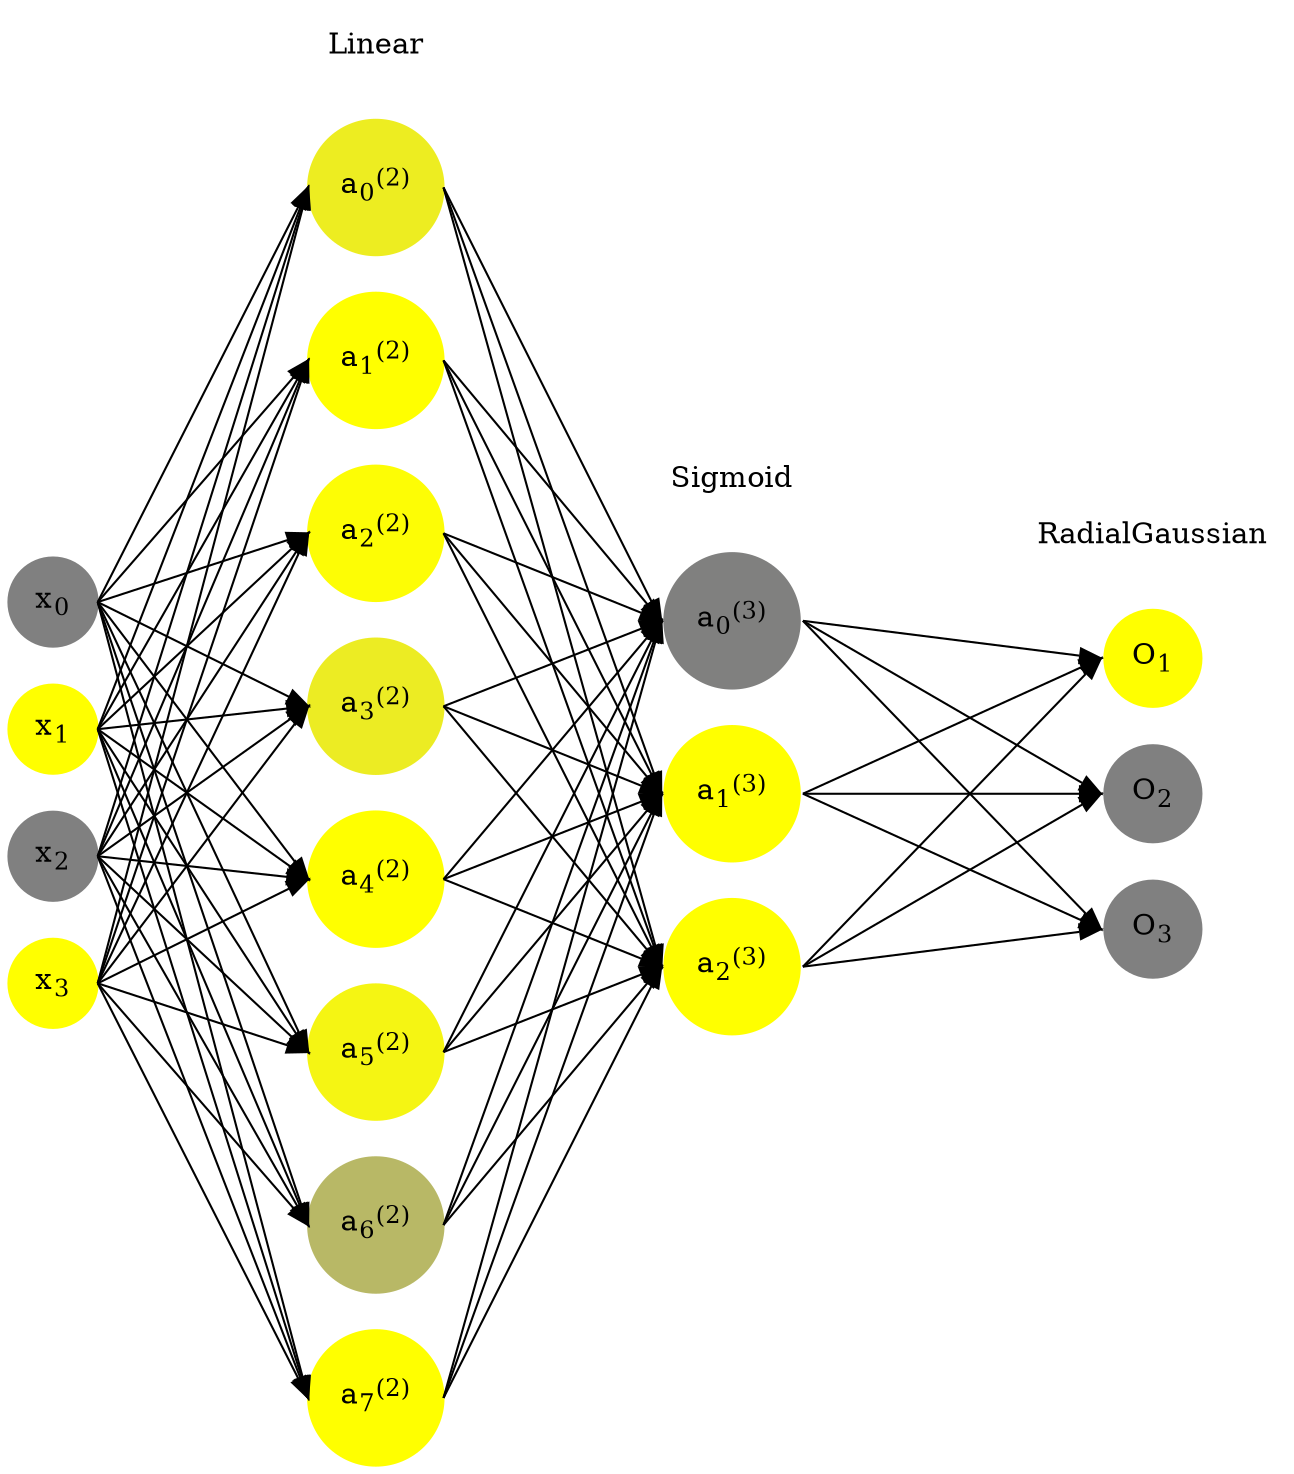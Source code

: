 digraph G {
	rankdir = LR;
	splines=false;
	edge[style=invis];
	ranksep= 1.4;
	{
	node [shape=circle, color="0.1667, 0.0, 0.5", style=filled, fillcolor="0.1667, 0.0, 0.5"];
	x0 [label=<x<sub>0</sub>>];
	}
	{
	node [shape=circle, color="0.1667, 1.0, 1.0", style=filled, fillcolor="0.1667, 1.0, 1.0"];
	x1 [label=<x<sub>1</sub>>];
	}
	{
	node [shape=circle, color="0.1667, 0.0, 0.5", style=filled, fillcolor="0.1667, 0.0, 0.5"];
	x2 [label=<x<sub>2</sub>>];
	}
	{
	node [shape=circle, color="0.1667, 1.0, 1.0", style=filled, fillcolor="0.1667, 1.0, 1.0"];
	x3 [label=<x<sub>3</sub>>];
	}
	{
	node [shape=circle, color="0.1667, 0.857061, 0.928531", style=filled, fillcolor="0.1667, 0.857061, 0.928531"];
	a02 [label=<a<sub>0</sub><sup>(2)</sup>>];
	}
	{
	node [shape=circle, color="0.1667, 2.573769, 1.786885", style=filled, fillcolor="0.1667, 2.573769, 1.786885"];
	a12 [label=<a<sub>1</sub><sup>(2)</sup>>];
	}
	{
	node [shape=circle, color="0.1667, 0.977954, 0.988977", style=filled, fillcolor="0.1667, 0.977954, 0.988977"];
	a22 [label=<a<sub>2</sub><sup>(2)</sup>>];
	}
	{
	node [shape=circle, color="0.1667, 0.848562, 0.924281", style=filled, fillcolor="0.1667, 0.848562, 0.924281"];
	a32 [label=<a<sub>3</sub><sup>(2)</sup>>];
	}
	{
	node [shape=circle, color="0.1667, 1.170417, 1.085208", style=filled, fillcolor="0.1667, 1.170417, 1.085208"];
	a42 [label=<a<sub>4</sub><sup>(2)</sup>>];
	}
	{
	node [shape=circle, color="0.1667, 0.921741, 0.960871", style=filled, fillcolor="0.1667, 0.921741, 0.960871"];
	a52 [label=<a<sub>5</sub><sup>(2)</sup>>];
	}
	{
	node [shape=circle, color="0.1667, 0.443126, 0.721563", style=filled, fillcolor="0.1667, 0.443126, 0.721563"];
	a62 [label=<a<sub>6</sub><sup>(2)</sup>>];
	}
	{
	node [shape=circle, color="0.1667, 4.642464, 2.821232", style=filled, fillcolor="0.1667, 4.642464, 2.821232"];
	a72 [label=<a<sub>7</sub><sup>(2)</sup>>];
	}
	{
	node [shape=circle, color="0.1667, 0.000049, 0.500024", style=filled, fillcolor="0.1667, 0.000049, 0.500024"];
	a03 [label=<a<sub>0</sub><sup>(3)</sup>>];
	}
	{
	node [shape=circle, color="0.1667, 0.999976, 0.999988", style=filled, fillcolor="0.1667, 0.999976, 0.999988"];
	a13 [label=<a<sub>1</sub><sup>(3)</sup>>];
	}
	{
	node [shape=circle, color="0.1667, 1.000000, 1.000000", style=filled, fillcolor="0.1667, 1.000000, 1.000000"];
	a23 [label=<a<sub>2</sub><sup>(3)</sup>>];
	}
	{
	node [shape=circle, color="0.1667, 1.0, 1.0", style=filled, fillcolor="0.1667, 1.0, 1.0"];
	O1 [label=<O<sub>1</sub>>];
	}
	{
	node [shape=circle, color="0.1667, 0.0, 0.5", style=filled, fillcolor="0.1667, 0.0, 0.5"];
	O2 [label=<O<sub>2</sub>>];
	}
	{
	node [shape=circle, color="0.1667, 0.0, 0.5", style=filled, fillcolor="0.1667, 0.0, 0.5"];
	O3 [label=<O<sub>3</sub>>];
	}
	{
	rank=same;
	x0->x1->x2->x3;
	}
	{
	rank=same;
	a02->a12->a22->a32->a42->a52->a62->a72;
	}
	{
	rank=same;
	a03->a13->a23;
	}
	{
	rank=same;
	O1->O2->O3;
	}
	l1 [shape=plaintext,label="Linear"];
	l1->a02;
	{rank=same; l1;a02};
	l2 [shape=plaintext,label="Sigmoid"];
	l2->a03;
	{rank=same; l2;a03};
	l3 [shape=plaintext,label="RadialGaussian"];
	l3->O1;
	{rank=same; l3;O1};
edge[style=solid, tailport=e, headport=w];
	{x0;x1;x2;x3} -> {a02;a12;a22;a32;a42;a52;a62;a72};
	{a02;a12;a22;a32;a42;a52;a62;a72} -> {a03;a13;a23};
	{a03;a13;a23} -> {O1,O2,O3};
}